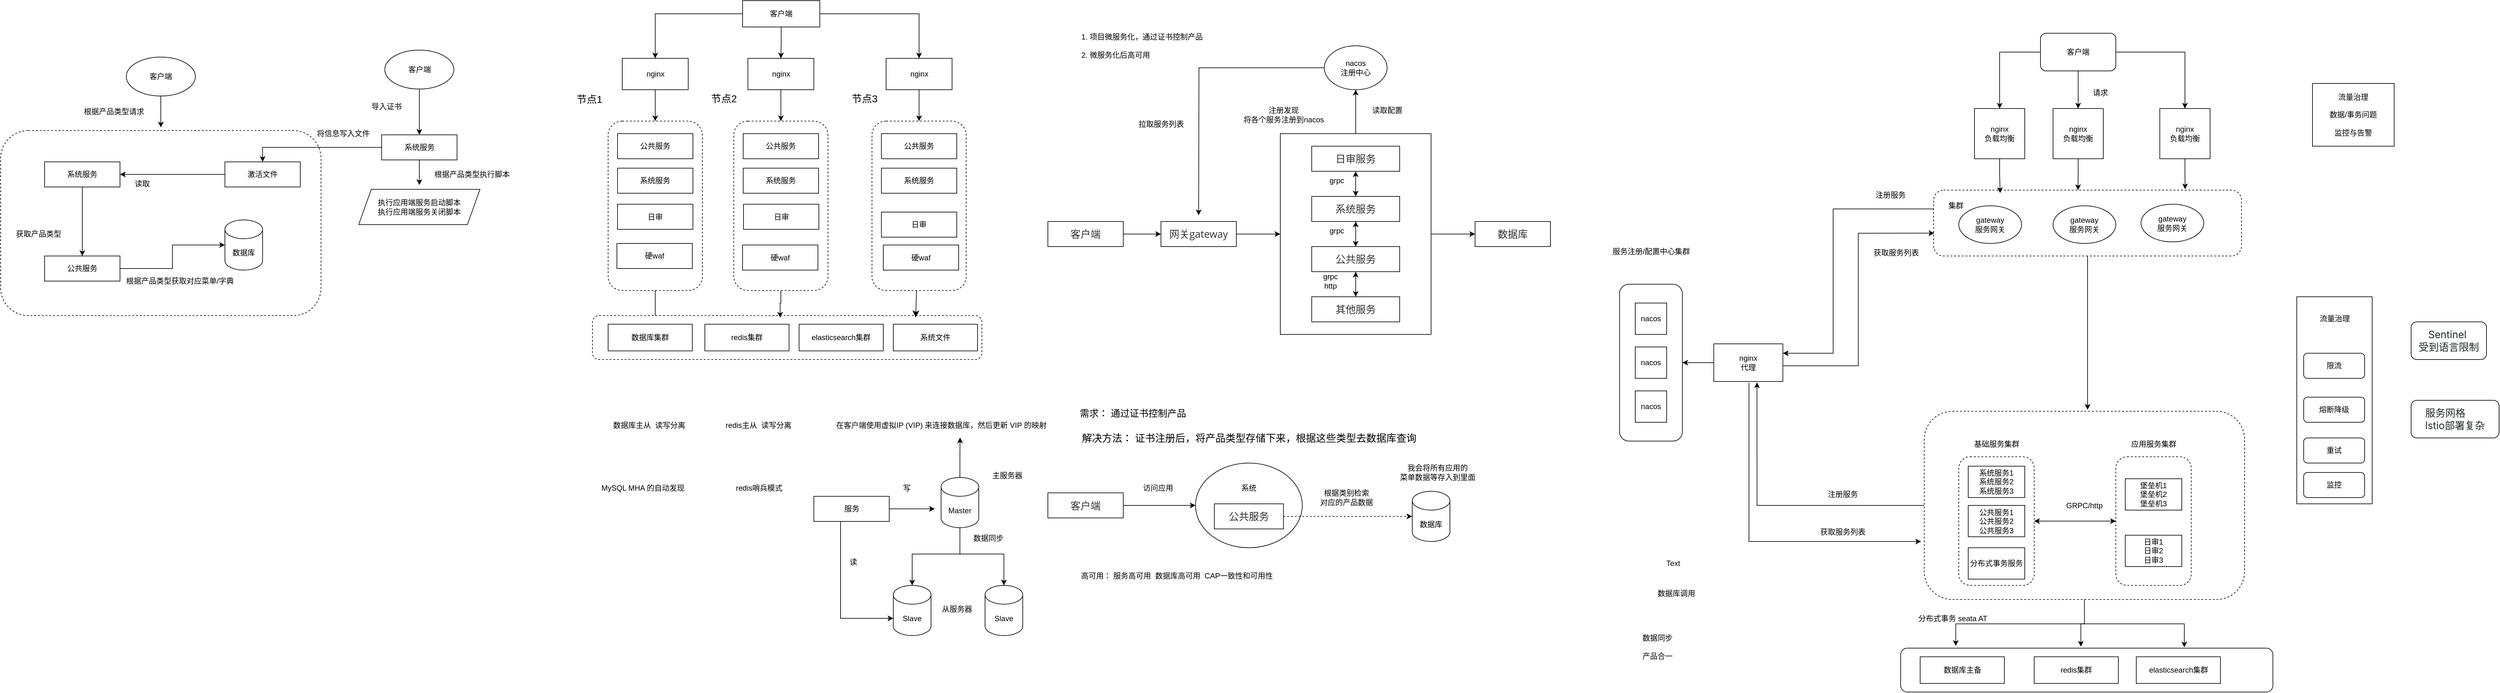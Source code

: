 <mxfile version="24.7.7">
  <diagram id="prtHgNgQTEPvFCAcTncT" name="Page-1">
    <mxGraphModel dx="2913" dy="792" grid="1" gridSize="10" guides="1" tooltips="1" connect="1" arrows="1" fold="1" page="1" pageScale="1" pageWidth="827" pageHeight="1169" math="0" shadow="0">
      <root>
        <mxCell id="0" />
        <mxCell id="1" parent="0" />
        <mxCell id="eADIxxTv7itCcgVYeMpo-132" value="" style="rounded=1;whiteSpace=wrap;html=1;dashed=1;" parent="1" vertex="1">
          <mxGeometry x="-1647" y="265" width="510" height="295" as="geometry" />
        </mxCell>
        <mxCell id="D1PQif9Ye5pSua9JNpJA-1" style="edgeStyle=none;curved=1;rounded=0;orthogonalLoop=1;jettySize=auto;html=1;fontSize=12;startSize=8;endSize=8;" edge="1" parent="1" source="eADIxxTv7itCcgVYeMpo-8">
          <mxGeometry relative="1" as="geometry">
            <mxPoint x="-605" y="590" as="targetPoint" />
          </mxGeometry>
        </mxCell>
        <mxCell id="eADIxxTv7itCcgVYeMpo-8" value="" style="rounded=1;whiteSpace=wrap;html=1;dashed=1;" parent="1" vertex="1">
          <mxGeometry x="-680" y="250" width="150" height="270" as="geometry" />
        </mxCell>
        <mxCell id="CiiGDle08EUH7M_z_X6h-32" value="GRPC/http" style="rounded=1;whiteSpace=wrap;html=1;dashed=1;" parent="1" vertex="1">
          <mxGeometry x="1415" y="712.5" width="510" height="300" as="geometry" />
        </mxCell>
        <mxCell id="CiiGDle08EUH7M_z_X6h-33" value="" style="rounded=1;whiteSpace=wrap;html=1;dashed=1;" parent="1" vertex="1">
          <mxGeometry x="1470" y="785" width="120" height="205" as="geometry" />
        </mxCell>
        <mxCell id="CiiGDle08EUH7M_z_X6h-38" value="" style="rounded=1;whiteSpace=wrap;html=1;dashed=1;" parent="1" vertex="1">
          <mxGeometry x="1720" y="785" width="120" height="205" as="geometry" />
        </mxCell>
        <mxCell id="CiiGDle08EUH7M_z_X6h-51" style="edgeStyle=orthogonalEdgeStyle;rounded=0;orthogonalLoop=1;jettySize=auto;html=1;" parent="1" source="CiiGDle08EUH7M_z_X6h-10" edge="1">
          <mxGeometry relative="1" as="geometry">
            <mxPoint x="1675" y="710" as="targetPoint" />
          </mxGeometry>
        </mxCell>
        <mxCell id="CiiGDle08EUH7M_z_X6h-59" style="edgeStyle=orthogonalEdgeStyle;rounded=0;orthogonalLoop=1;jettySize=auto;html=1;entryX=1;entryY=0.25;entryDx=0;entryDy=0;" parent="1" source="CiiGDle08EUH7M_z_X6h-10" target="CiiGDle08EUH7M_z_X6h-55" edge="1">
          <mxGeometry relative="1" as="geometry">
            <Array as="points">
              <mxPoint x="1270" y="390" />
              <mxPoint x="1270" y="620" />
            </Array>
          </mxGeometry>
        </mxCell>
        <mxCell id="CiiGDle08EUH7M_z_X6h-10" value="" style="rounded=1;whiteSpace=wrap;html=1;dashed=1;" parent="1" vertex="1">
          <mxGeometry x="1430" y="360" width="490" height="105" as="geometry" />
        </mxCell>
        <mxCell id="8J4eURQ9qsnAdOyGuVqm-24" value="" style="ellipse;whiteSpace=wrap;html=1;" parent="1" vertex="1">
          <mxGeometry x="255" y="795" width="170" height="135" as="geometry" />
        </mxCell>
        <mxCell id="ddsroKh8XXSdmjw14_AX-2" style="edgeStyle=orthogonalEdgeStyle;rounded=0;orthogonalLoop=1;jettySize=auto;html=1;entryX=0.5;entryY=1;entryDx=0;entryDy=0;" parent="1" source="8J4eURQ9qsnAdOyGuVqm-12" target="8J4eURQ9qsnAdOyGuVqm-14" edge="1">
          <mxGeometry relative="1" as="geometry" />
        </mxCell>
        <mxCell id="ddsroKh8XXSdmjw14_AX-24" style="edgeStyle=orthogonalEdgeStyle;rounded=0;orthogonalLoop=1;jettySize=auto;html=1;entryX=0;entryY=0.5;entryDx=0;entryDy=0;" parent="1" source="8J4eURQ9qsnAdOyGuVqm-12" target="ddsroKh8XXSdmjw14_AX-21" edge="1">
          <mxGeometry relative="1" as="geometry" />
        </mxCell>
        <mxCell id="8J4eURQ9qsnAdOyGuVqm-12" value="" style="whiteSpace=wrap;html=1;" parent="1" vertex="1">
          <mxGeometry x="390" y="270" width="240" height="320" as="geometry" />
        </mxCell>
        <mxCell id="8J4eURQ9qsnAdOyGuVqm-2" value="&lt;span style=&quot;text-align: left;&quot;&gt;1. 项目微服务化，通过证书控制产品&lt;/span&gt;&lt;div&gt;&lt;div style=&quot;text-align: left;&quot;&gt;&lt;br&gt;&lt;/div&gt;&lt;div style=&quot;text-align: left;&quot;&gt;2. 微服务化后高可用&lt;span style=&quot;text-align: left;&quot;&gt;&lt;br&gt;&lt;/span&gt;&lt;/div&gt;&lt;/div&gt;" style="text;html=1;align=center;verticalAlign=middle;whiteSpace=wrap;rounded=0;" parent="1" vertex="1">
          <mxGeometry x="50" y="100" width="240" height="60" as="geometry" />
        </mxCell>
        <mxCell id="8J4eURQ9qsnAdOyGuVqm-7" value="&lt;span style=&quot;color: rgb(51, 51, 51); font-family: &amp;quot;Open Sans&amp;quot;, &amp;quot;Clear Sans&amp;quot;, &amp;quot;Helvetica Neue&amp;quot;, Helvetica, Arial, &amp;quot;Segoe UI Emoji&amp;quot;, sans-serif; font-size: 16px; orphans: 4; text-align: start; white-space-collapse: preserve; background-color: rgb(255, 255, 255);&quot;&gt;日审服务&lt;/span&gt;" style="rounded=0;whiteSpace=wrap;html=1;" parent="1" vertex="1">
          <mxGeometry x="440" y="290" width="140" height="40" as="geometry" />
        </mxCell>
        <mxCell id="8J4eURQ9qsnAdOyGuVqm-8" value="&lt;span style=&quot;color: rgb(51, 51, 51); font-family: &amp;quot;Open Sans&amp;quot;, &amp;quot;Clear Sans&amp;quot;, &amp;quot;Helvetica Neue&amp;quot;, Helvetica, Arial, &amp;quot;Segoe UI Emoji&amp;quot;, sans-serif; font-size: 16px; orphans: 4; text-align: start; white-space-collapse: preserve; background-color: rgb(255, 255, 255);&quot;&gt;公共服务&lt;/span&gt;" style="rounded=0;whiteSpace=wrap;html=1;" parent="1" vertex="1">
          <mxGeometry x="440" y="450" width="140" height="40" as="geometry" />
        </mxCell>
        <mxCell id="8J4eURQ9qsnAdOyGuVqm-9" value="&lt;span style=&quot;color: rgb(51, 51, 51); font-family: &amp;quot;Open Sans&amp;quot;, &amp;quot;Clear Sans&amp;quot;, &amp;quot;Helvetica Neue&amp;quot;, Helvetica, Arial, &amp;quot;Segoe UI Emoji&amp;quot;, sans-serif; font-size: 16px; orphans: 4; text-align: start; white-space-collapse: preserve; background-color: rgb(255, 255, 255);&quot;&gt;系统服务&lt;/span&gt;" style="rounded=0;whiteSpace=wrap;html=1;" parent="1" vertex="1">
          <mxGeometry x="440" y="370" width="140" height="40" as="geometry" />
        </mxCell>
        <mxCell id="8J4eURQ9qsnAdOyGuVqm-10" value="&lt;div style=&quot;orphans: 4; text-align: start;&quot;&gt;&lt;font face=&quot;Open Sans, Clear Sans, Helvetica Neue, Helvetica, Arial, Segoe UI Emoji, sans-serif&quot; color=&quot;#333333&quot;&gt;&lt;span style=&quot;font-size: 16px; white-space-collapse: preserve; background-color: rgb(255, 255, 255);&quot;&gt;其他服务&lt;/span&gt;&lt;/font&gt;&lt;/div&gt;" style="rounded=0;whiteSpace=wrap;html=1;" parent="1" vertex="1">
          <mxGeometry x="440" y="530" width="140" height="40" as="geometry" />
        </mxCell>
        <mxCell id="dZmMnNn0ZBjEzjQpcNRi-1" style="edgeStyle=orthogonalEdgeStyle;rounded=0;orthogonalLoop=1;jettySize=auto;html=1;" parent="1" source="8J4eURQ9qsnAdOyGuVqm-14" edge="1">
          <mxGeometry relative="1" as="geometry">
            <mxPoint x="260" y="400" as="targetPoint" />
          </mxGeometry>
        </mxCell>
        <mxCell id="8J4eURQ9qsnAdOyGuVqm-14" value="nacos&lt;div&gt;注册中心&lt;/div&gt;" style="ellipse;whiteSpace=wrap;html=1;" parent="1" vertex="1">
          <mxGeometry x="460" y="130" width="100" height="70" as="geometry" />
        </mxCell>
        <mxCell id="8J4eURQ9qsnAdOyGuVqm-17" value="&lt;div&gt;注册发现&lt;/div&gt;将各个服务注册到nacos" style="text;html=1;align=center;verticalAlign=middle;resizable=0;points=[];autosize=1;strokeColor=none;fillColor=none;" parent="1" vertex="1">
          <mxGeometry x="320" y="220" width="150" height="40" as="geometry" />
        </mxCell>
        <mxCell id="8J4eURQ9qsnAdOyGuVqm-29" style="edgeStyle=orthogonalEdgeStyle;rounded=0;orthogonalLoop=1;jettySize=auto;html=1;dashed=1;" parent="1" source="8J4eURQ9qsnAdOyGuVqm-18" edge="1">
          <mxGeometry relative="1" as="geometry">
            <mxPoint x="600" y="880" as="targetPoint" />
          </mxGeometry>
        </mxCell>
        <mxCell id="8J4eURQ9qsnAdOyGuVqm-18" value="&lt;span style=&quot;color: rgb(51, 51, 51); font-family: &amp;quot;Open Sans&amp;quot;, &amp;quot;Clear Sans&amp;quot;, &amp;quot;Helvetica Neue&amp;quot;, Helvetica, Arial, &amp;quot;Segoe UI Emoji&amp;quot;, sans-serif; font-size: 16px; orphans: 4; text-align: start; white-space-collapse: preserve; background-color: rgb(255, 255, 255);&quot;&gt;公共服务&lt;/span&gt;" style="rounded=0;whiteSpace=wrap;html=1;" parent="1" vertex="1">
          <mxGeometry x="285" y="860" width="110" height="40" as="geometry" />
        </mxCell>
        <mxCell id="8J4eURQ9qsnAdOyGuVqm-19" value="&lt;font style=&quot;font-size: 15px;&quot;&gt;需求： 通过证书控制产品&lt;/font&gt;" style="text;html=1;align=center;verticalAlign=middle;resizable=0;points=[];autosize=1;strokeColor=none;fillColor=none;" parent="1" vertex="1">
          <mxGeometry x="60" y="700" width="190" height="30" as="geometry" />
        </mxCell>
        <mxCell id="8J4eURQ9qsnAdOyGuVqm-20" value="&lt;font style=&quot;font-size: 16px;&quot;&gt;解决方法： 证书注册后，将产品类型存储下来，根据这些类型去数据库查询&lt;/font&gt;" style="text;html=1;align=center;verticalAlign=middle;resizable=0;points=[];autosize=1;strokeColor=none;fillColor=none;" parent="1" vertex="1">
          <mxGeometry x="60" y="740" width="560" height="30" as="geometry" />
        </mxCell>
        <mxCell id="8J4eURQ9qsnAdOyGuVqm-27" style="edgeStyle=orthogonalEdgeStyle;rounded=0;orthogonalLoop=1;jettySize=auto;html=1;entryX=0;entryY=0.5;entryDx=0;entryDy=0;" parent="1" source="8J4eURQ9qsnAdOyGuVqm-23" target="8J4eURQ9qsnAdOyGuVqm-24" edge="1">
          <mxGeometry relative="1" as="geometry" />
        </mxCell>
        <mxCell id="8J4eURQ9qsnAdOyGuVqm-23" value="&lt;span style=&quot;color: rgb(51, 51, 51); font-family: &amp;quot;Open Sans&amp;quot;, &amp;quot;Clear Sans&amp;quot;, &amp;quot;Helvetica Neue&amp;quot;, Helvetica, Arial, &amp;quot;Segoe UI Emoji&amp;quot;, sans-serif; font-size: 16px; orphans: 4; text-align: start; white-space-collapse: preserve; background-color: rgb(255, 255, 255);&quot;&gt;客户端&lt;/span&gt;" style="rounded=0;whiteSpace=wrap;html=1;" parent="1" vertex="1">
          <mxGeometry x="20" y="842.5" width="120" height="40" as="geometry" />
        </mxCell>
        <mxCell id="8J4eURQ9qsnAdOyGuVqm-25" value="系统" style="text;html=1;align=center;verticalAlign=middle;whiteSpace=wrap;rounded=0;" parent="1" vertex="1">
          <mxGeometry x="310" y="820" width="60" height="30" as="geometry" />
        </mxCell>
        <mxCell id="8J4eURQ9qsnAdOyGuVqm-28" value="访问应用" style="text;html=1;align=center;verticalAlign=middle;resizable=0;points=[];autosize=1;strokeColor=none;fillColor=none;" parent="1" vertex="1">
          <mxGeometry x="160" y="820" width="70" height="30" as="geometry" />
        </mxCell>
        <mxCell id="8J4eURQ9qsnAdOyGuVqm-30" value="根据类别检索&lt;div&gt;对应的产品数据&lt;/div&gt;" style="text;html=1;align=center;verticalAlign=middle;resizable=0;points=[];autosize=1;strokeColor=none;fillColor=none;" parent="1" vertex="1">
          <mxGeometry x="440" y="830" width="110" height="40" as="geometry" />
        </mxCell>
        <mxCell id="8J4eURQ9qsnAdOyGuVqm-31" value="数据库" style="shape=cylinder3;whiteSpace=wrap;html=1;boundedLbl=1;backgroundOutline=1;size=15;" parent="1" vertex="1">
          <mxGeometry x="600" y="840" width="60" height="80" as="geometry" />
        </mxCell>
        <mxCell id="8J4eURQ9qsnAdOyGuVqm-32" value="我会将所有应用的&lt;div&gt;菜单数据等存入到里面&lt;/div&gt;" style="text;html=1;align=center;verticalAlign=middle;resizable=0;points=[];autosize=1;strokeColor=none;fillColor=none;" parent="1" vertex="1">
          <mxGeometry x="570" y="790" width="140" height="40" as="geometry" />
        </mxCell>
        <mxCell id="8J4eURQ9qsnAdOyGuVqm-34" value="高可用： 服务高可用&amp;nbsp; 数据库高可用&amp;nbsp; CAP一致性和可用性" style="text;html=1;align=center;verticalAlign=middle;resizable=0;points=[];autosize=1;strokeColor=none;fillColor=none;" parent="1" vertex="1">
          <mxGeometry x="60" y="960" width="330" height="30" as="geometry" />
        </mxCell>
        <mxCell id="ddsroKh8XXSdmjw14_AX-25" value="" style="edgeStyle=orthogonalEdgeStyle;rounded=0;orthogonalLoop=1;jettySize=auto;html=1;" parent="1" source="ddsroKh8XXSdmjw14_AX-3" target="ddsroKh8XXSdmjw14_AX-4" edge="1">
          <mxGeometry relative="1" as="geometry" />
        </mxCell>
        <mxCell id="ddsroKh8XXSdmjw14_AX-3" value="&lt;span style=&quot;color: rgb(51, 51, 51); font-family: &amp;quot;Open Sans&amp;quot;, &amp;quot;Clear Sans&amp;quot;, &amp;quot;Helvetica Neue&amp;quot;, Helvetica, Arial, &amp;quot;Segoe UI Emoji&amp;quot;, sans-serif; font-size: 16px; orphans: 4; text-align: start; white-space-collapse: preserve; background-color: rgb(255, 255, 255);&quot;&gt;客户端&lt;/span&gt;" style="rounded=0;whiteSpace=wrap;html=1;" parent="1" vertex="1">
          <mxGeometry x="20" y="410" width="120" height="40" as="geometry" />
        </mxCell>
        <mxCell id="ddsroKh8XXSdmjw14_AX-26" value="" style="edgeStyle=orthogonalEdgeStyle;rounded=0;orthogonalLoop=1;jettySize=auto;html=1;" parent="1" source="ddsroKh8XXSdmjw14_AX-4" target="8J4eURQ9qsnAdOyGuVqm-12" edge="1">
          <mxGeometry relative="1" as="geometry" />
        </mxCell>
        <mxCell id="ddsroKh8XXSdmjw14_AX-4" value="&lt;div style=&quot;orphans: 4; text-align: start;&quot;&gt;&lt;font face=&quot;Open Sans, Clear Sans, Helvetica Neue, Helvetica, Arial, Segoe UI Emoji, sans-serif&quot; color=&quot;#333333&quot;&gt;&lt;span style=&quot;font-size: 16px; white-space-collapse: preserve; background-color: rgb(255, 255, 255);&quot;&gt;网关gateway&lt;/span&gt;&lt;/font&gt;&lt;/div&gt;" style="rounded=0;whiteSpace=wrap;html=1;" parent="1" vertex="1">
          <mxGeometry x="200" y="410" width="120" height="40" as="geometry" />
        </mxCell>
        <mxCell id="ddsroKh8XXSdmjw14_AX-9" value="" style="endArrow=classic;startArrow=classic;html=1;rounded=0;entryX=0.5;entryY=1;entryDx=0;entryDy=0;" parent="1" source="8J4eURQ9qsnAdOyGuVqm-9" target="8J4eURQ9qsnAdOyGuVqm-7" edge="1">
          <mxGeometry width="50" height="50" relative="1" as="geometry">
            <mxPoint x="485" y="380" as="sourcePoint" />
            <mxPoint x="535" y="330" as="targetPoint" />
          </mxGeometry>
        </mxCell>
        <mxCell id="ddsroKh8XXSdmjw14_AX-10" value="grpc" style="text;html=1;align=center;verticalAlign=middle;whiteSpace=wrap;rounded=0;" parent="1" vertex="1">
          <mxGeometry x="450" y="330" width="60" height="30" as="geometry" />
        </mxCell>
        <mxCell id="ddsroKh8XXSdmjw14_AX-13" value="" style="endArrow=classic;startArrow=classic;html=1;rounded=0;entryX=0.5;entryY=1;entryDx=0;entryDy=0;" parent="1" edge="1">
          <mxGeometry width="50" height="50" relative="1" as="geometry">
            <mxPoint x="510" y="450" as="sourcePoint" />
            <mxPoint x="510" y="410" as="targetPoint" />
          </mxGeometry>
        </mxCell>
        <mxCell id="ddsroKh8XXSdmjw14_AX-14" value="grpc" style="text;html=1;align=center;verticalAlign=middle;whiteSpace=wrap;rounded=0;" parent="1" vertex="1">
          <mxGeometry x="450" y="410" width="60" height="30" as="geometry" />
        </mxCell>
        <mxCell id="ddsroKh8XXSdmjw14_AX-15" value="" style="endArrow=classic;startArrow=classic;html=1;rounded=0;entryX=0.5;entryY=1;entryDx=0;entryDy=0;exitX=0.5;exitY=0;exitDx=0;exitDy=0;" parent="1" source="8J4eURQ9qsnAdOyGuVqm-10" target="8J4eURQ9qsnAdOyGuVqm-8" edge="1">
          <mxGeometry width="50" height="50" relative="1" as="geometry">
            <mxPoint x="509" y="520" as="sourcePoint" />
            <mxPoint x="509" y="480" as="targetPoint" />
          </mxGeometry>
        </mxCell>
        <mxCell id="ddsroKh8XXSdmjw14_AX-16" value="grpc&lt;div&gt;http&lt;/div&gt;" style="text;html=1;align=center;verticalAlign=middle;whiteSpace=wrap;rounded=0;" parent="1" vertex="1">
          <mxGeometry x="440" y="490" width="60" height="30" as="geometry" />
        </mxCell>
        <mxCell id="ddsroKh8XXSdmjw14_AX-21" value="&lt;div style=&quot;orphans: 4; text-align: start;&quot;&gt;&lt;font face=&quot;Open Sans, Clear Sans, Helvetica Neue, Helvetica, Arial, Segoe UI Emoji, sans-serif&quot; color=&quot;#333333&quot;&gt;&lt;span style=&quot;font-size: 16px; white-space-collapse: preserve; background-color: rgb(255, 255, 255);&quot;&gt;数据库&lt;/span&gt;&lt;/font&gt;&lt;/div&gt;" style="rounded=0;whiteSpace=wrap;html=1;" parent="1" vertex="1">
          <mxGeometry x="700" y="410" width="120" height="40" as="geometry" />
        </mxCell>
        <mxCell id="ddsroKh8XXSdmjw14_AX-27" value="读取配置" style="text;html=1;align=center;verticalAlign=middle;resizable=0;points=[];autosize=1;strokeColor=none;fillColor=none;" parent="1" vertex="1">
          <mxGeometry x="525" y="218" width="70" height="30" as="geometry" />
        </mxCell>
        <mxCell id="dZmMnNn0ZBjEzjQpcNRi-2" value="拉取服务列表" style="text;html=1;align=center;verticalAlign=middle;resizable=0;points=[];autosize=1;strokeColor=none;fillColor=none;" parent="1" vertex="1">
          <mxGeometry x="150" y="240" width="100" height="30" as="geometry" />
        </mxCell>
        <mxCell id="eADIxxTv7itCcgVYeMpo-69" style="edgeStyle=orthogonalEdgeStyle;rounded=0;orthogonalLoop=1;jettySize=auto;html=1;entryX=0.5;entryY=0;entryDx=0;entryDy=0;" parent="1" source="CiiGDle08EUH7M_z_X6h-2" target="eADIxxTv7itCcgVYeMpo-65" edge="1">
          <mxGeometry relative="1" as="geometry" />
        </mxCell>
        <mxCell id="eADIxxTv7itCcgVYeMpo-70" style="edgeStyle=orthogonalEdgeStyle;rounded=0;orthogonalLoop=1;jettySize=auto;html=1;entryX=0.5;entryY=0;entryDx=0;entryDy=0;" parent="1" source="CiiGDle08EUH7M_z_X6h-2" target="CiiGDle08EUH7M_z_X6h-3" edge="1">
          <mxGeometry relative="1" as="geometry" />
        </mxCell>
        <mxCell id="eADIxxTv7itCcgVYeMpo-71" style="edgeStyle=orthogonalEdgeStyle;rounded=0;orthogonalLoop=1;jettySize=auto;html=1;entryX=0.5;entryY=0;entryDx=0;entryDy=0;" parent="1" source="CiiGDle08EUH7M_z_X6h-2" target="eADIxxTv7itCcgVYeMpo-68" edge="1">
          <mxGeometry relative="1" as="geometry" />
        </mxCell>
        <mxCell id="CiiGDle08EUH7M_z_X6h-2" value="客户端" style="rounded=1;whiteSpace=wrap;html=1;" parent="1" vertex="1">
          <mxGeometry x="1600" y="110" width="120" height="60" as="geometry" />
        </mxCell>
        <mxCell id="CiiGDle08EUH7M_z_X6h-3" value="nginx&lt;br&gt;负载均衡" style="whiteSpace=wrap;html=1;aspect=fixed;" parent="1" vertex="1">
          <mxGeometry x="1620" y="230" width="80" height="80" as="geometry" />
        </mxCell>
        <mxCell id="CiiGDle08EUH7M_z_X6h-5" value="请求" style="text;html=1;align=center;verticalAlign=middle;resizable=0;points=[];autosize=1;strokeColor=none;fillColor=none;" parent="1" vertex="1">
          <mxGeometry x="1670" y="190" width="50" height="30" as="geometry" />
        </mxCell>
        <mxCell id="CiiGDle08EUH7M_z_X6h-7" value="gateway&lt;div&gt;服务网关&lt;/div&gt;" style="ellipse;whiteSpace=wrap;html=1;" parent="1" vertex="1">
          <mxGeometry x="1470" y="385" width="100" height="60" as="geometry" />
        </mxCell>
        <mxCell id="CiiGDle08EUH7M_z_X6h-8" value="gateway&lt;div&gt;服务网关&lt;br&gt;&lt;/div&gt;" style="ellipse;whiteSpace=wrap;html=1;" parent="1" vertex="1">
          <mxGeometry x="1620" y="385" width="100" height="60" as="geometry" />
        </mxCell>
        <mxCell id="CiiGDle08EUH7M_z_X6h-9" value="gateway&lt;div&gt;服务网关&lt;br&gt;&lt;/div&gt;" style="ellipse;whiteSpace=wrap;html=1;" parent="1" vertex="1">
          <mxGeometry x="1760" y="382.5" width="100" height="60" as="geometry" />
        </mxCell>
        <mxCell id="CiiGDle08EUH7M_z_X6h-11" style="edgeStyle=orthogonalEdgeStyle;rounded=0;orthogonalLoop=1;jettySize=auto;html=1;entryX=0.469;entryY=0;entryDx=0;entryDy=0;entryPerimeter=0;" parent="1" source="CiiGDle08EUH7M_z_X6h-3" target="CiiGDle08EUH7M_z_X6h-10" edge="1">
          <mxGeometry relative="1" as="geometry" />
        </mxCell>
        <mxCell id="CiiGDle08EUH7M_z_X6h-16" value="" style="rounded=1;whiteSpace=wrap;html=1;" parent="1" vertex="1">
          <mxGeometry x="930" y="510" width="100" height="250" as="geometry" />
        </mxCell>
        <mxCell id="CiiGDle08EUH7M_z_X6h-18" value="nacos" style="whiteSpace=wrap;html=1;aspect=fixed;direction=south;" parent="1" vertex="1">
          <mxGeometry x="955" y="540" width="50" height="50" as="geometry" />
        </mxCell>
        <mxCell id="CiiGDle08EUH7M_z_X6h-19" value="nacos" style="whiteSpace=wrap;html=1;aspect=fixed;" parent="1" vertex="1">
          <mxGeometry x="955" y="610" width="50" height="50" as="geometry" />
        </mxCell>
        <mxCell id="CiiGDle08EUH7M_z_X6h-20" value="nacos" style="whiteSpace=wrap;html=1;aspect=fixed;" parent="1" vertex="1">
          <mxGeometry x="955" y="680" width="50" height="50" as="geometry" />
        </mxCell>
        <mxCell id="CiiGDle08EUH7M_z_X6h-21" value="服务注册/配置中心集群" style="text;html=1;align=center;verticalAlign=middle;resizable=0;points=[];autosize=1;strokeColor=none;fillColor=none;" parent="1" vertex="1">
          <mxGeometry x="905" y="442.5" width="150" height="30" as="geometry" />
        </mxCell>
        <mxCell id="CiiGDle08EUH7M_z_X6h-29" value="注册服务" style="text;html=1;align=center;verticalAlign=middle;resizable=0;points=[];autosize=1;strokeColor=none;fillColor=none;" parent="1" vertex="1">
          <mxGeometry x="1326" y="352.5" width="70" height="30" as="geometry" />
        </mxCell>
        <mxCell id="CiiGDle08EUH7M_z_X6h-30" value="集群" style="text;html=1;align=center;verticalAlign=middle;resizable=0;points=[];autosize=1;strokeColor=none;fillColor=none;" parent="1" vertex="1">
          <mxGeometry x="1440" y="370" width="50" height="30" as="geometry" />
        </mxCell>
        <mxCell id="CiiGDle08EUH7M_z_X6h-31" value="获取服务列表" style="text;html=1;align=center;verticalAlign=middle;resizable=0;points=[];autosize=1;strokeColor=none;fillColor=none;" parent="1" vertex="1">
          <mxGeometry x="1320" y="445" width="100" height="30" as="geometry" />
        </mxCell>
        <mxCell id="CiiGDle08EUH7M_z_X6h-34" value="基础服务集群" style="text;html=1;align=center;verticalAlign=middle;resizable=0;points=[];autosize=1;strokeColor=none;fillColor=none;" parent="1" vertex="1">
          <mxGeometry x="1480" y="750" width="100" height="30" as="geometry" />
        </mxCell>
        <mxCell id="CiiGDle08EUH7M_z_X6h-35" value="系统服务1&lt;div&gt;系统服务2&lt;br&gt;&lt;/div&gt;&lt;div&gt;系统服务3&lt;br&gt;&lt;/div&gt;" style="rounded=0;whiteSpace=wrap;html=1;" parent="1" vertex="1">
          <mxGeometry x="1485" y="800" width="90" height="50" as="geometry" />
        </mxCell>
        <mxCell id="CiiGDle08EUH7M_z_X6h-36" value="公共服务1&lt;div&gt;公共服务2&lt;br&gt;&lt;/div&gt;&lt;div&gt;公共服务3&lt;br&gt;&lt;/div&gt;" style="rounded=0;whiteSpace=wrap;html=1;" parent="1" vertex="1">
          <mxGeometry x="1485" y="862.5" width="90" height="50" as="geometry" />
        </mxCell>
        <mxCell id="CiiGDle08EUH7M_z_X6h-39" value="应用服务集群" style="text;html=1;align=center;verticalAlign=middle;resizable=0;points=[];autosize=1;strokeColor=none;fillColor=none;" parent="1" vertex="1">
          <mxGeometry x="1730" y="750" width="100" height="30" as="geometry" />
        </mxCell>
        <mxCell id="CiiGDle08EUH7M_z_X6h-40" value="堡垒机1&lt;div&gt;堡垒机2&lt;br&gt;&lt;/div&gt;&lt;div&gt;堡垒机3&lt;br&gt;&lt;/div&gt;" style="rounded=0;whiteSpace=wrap;html=1;" parent="1" vertex="1">
          <mxGeometry x="1735" y="820" width="90" height="50" as="geometry" />
        </mxCell>
        <mxCell id="CiiGDle08EUH7M_z_X6h-41" value="日审1&lt;div&gt;日审2&lt;/div&gt;&lt;div&gt;日审3&lt;/div&gt;" style="rounded=0;whiteSpace=wrap;html=1;" parent="1" vertex="1">
          <mxGeometry x="1735" y="910" width="90" height="50" as="geometry" />
        </mxCell>
        <mxCell id="CiiGDle08EUH7M_z_X6h-49" value="注册服务" style="text;html=1;align=center;verticalAlign=middle;resizable=0;points=[];autosize=1;strokeColor=none;fillColor=none;" parent="1" vertex="1">
          <mxGeometry x="1250" y="830" width="70" height="30" as="geometry" />
        </mxCell>
        <mxCell id="CiiGDle08EUH7M_z_X6h-50" value="获取服务列表" style="text;html=1;align=center;verticalAlign=middle;resizable=0;points=[];autosize=1;strokeColor=none;fillColor=none;" parent="1" vertex="1">
          <mxGeometry x="1235" y="890" width="100" height="30" as="geometry" />
        </mxCell>
        <mxCell id="CiiGDle08EUH7M_z_X6h-64" style="edgeStyle=orthogonalEdgeStyle;rounded=0;orthogonalLoop=1;jettySize=auto;html=1;" parent="1" source="CiiGDle08EUH7M_z_X6h-55" target="CiiGDle08EUH7M_z_X6h-16" edge="1">
          <mxGeometry relative="1" as="geometry" />
        </mxCell>
        <mxCell id="CiiGDle08EUH7M_z_X6h-55" value="nginx&lt;br&gt;代理" style="rounded=0;whiteSpace=wrap;html=1;" parent="1" vertex="1">
          <mxGeometry x="1080" y="605" width="110" height="60" as="geometry" />
        </mxCell>
        <mxCell id="CiiGDle08EUH7M_z_X6h-60" style="edgeStyle=orthogonalEdgeStyle;rounded=0;orthogonalLoop=1;jettySize=auto;html=1;entryX=0.002;entryY=0.654;entryDx=0;entryDy=0;entryPerimeter=0;" parent="1" source="CiiGDle08EUH7M_z_X6h-55" target="CiiGDle08EUH7M_z_X6h-10" edge="1">
          <mxGeometry relative="1" as="geometry">
            <Array as="points">
              <mxPoint x="1310" y="640" />
              <mxPoint x="1310" y="429" />
            </Array>
          </mxGeometry>
        </mxCell>
        <mxCell id="CiiGDle08EUH7M_z_X6h-62" style="edgeStyle=orthogonalEdgeStyle;rounded=0;orthogonalLoop=1;jettySize=auto;html=1;entryX=0.625;entryY=1.024;entryDx=0;entryDy=0;entryPerimeter=0;" parent="1" source="CiiGDle08EUH7M_z_X6h-32" target="CiiGDle08EUH7M_z_X6h-55" edge="1">
          <mxGeometry relative="1" as="geometry" />
        </mxCell>
        <mxCell id="CiiGDle08EUH7M_z_X6h-63" style="edgeStyle=orthogonalEdgeStyle;rounded=0;orthogonalLoop=1;jettySize=auto;html=1;entryX=-0.002;entryY=0.659;entryDx=0;entryDy=0;entryPerimeter=0;" parent="1" edge="1">
          <mxGeometry relative="1" as="geometry">
            <mxPoint x="1136.02" y="667.3" as="sourcePoint" />
            <mxPoint x="1410" y="920" as="targetPoint" />
            <Array as="points">
              <mxPoint x="1136" y="920" />
            </Array>
          </mxGeometry>
        </mxCell>
        <mxCell id="CiiGDle08EUH7M_z_X6h-65" value="" style="rounded=1;whiteSpace=wrap;html=1;" parent="1" vertex="1">
          <mxGeometry x="1377.5" y="1090" width="592.5" height="70" as="geometry" />
        </mxCell>
        <mxCell id="CiiGDle08EUH7M_z_X6h-66" value="数据库主备" style="rounded=0;whiteSpace=wrap;html=1;" parent="1" vertex="1">
          <mxGeometry x="1408.5" y="1103.75" width="134" height="42.5" as="geometry" />
        </mxCell>
        <mxCell id="CiiGDle08EUH7M_z_X6h-67" value="redis集群" style="rounded=0;whiteSpace=wrap;html=1;" parent="1" vertex="1">
          <mxGeometry x="1590" y="1103.75" width="134" height="42.5" as="geometry" />
        </mxCell>
        <mxCell id="CiiGDle08EUH7M_z_X6h-70" value="elasticsearch集群" style="rounded=0;whiteSpace=wrap;html=1;" parent="1" vertex="1">
          <mxGeometry x="1752.5" y="1103.75" width="134" height="42.5" as="geometry" />
        </mxCell>
        <mxCell id="CiiGDle08EUH7M_z_X6h-71" style="edgeStyle=orthogonalEdgeStyle;rounded=0;orthogonalLoop=1;jettySize=auto;html=1;entryX=0.148;entryY=-0.051;entryDx=0;entryDy=0;entryPerimeter=0;" parent="1" source="CiiGDle08EUH7M_z_X6h-32" target="CiiGDle08EUH7M_z_X6h-65" edge="1">
          <mxGeometry relative="1" as="geometry" />
        </mxCell>
        <mxCell id="CiiGDle08EUH7M_z_X6h-72" style="edgeStyle=orthogonalEdgeStyle;rounded=0;orthogonalLoop=1;jettySize=auto;html=1;entryX=0.484;entryY=-0.035;entryDx=0;entryDy=0;entryPerimeter=0;" parent="1" source="CiiGDle08EUH7M_z_X6h-32" target="CiiGDle08EUH7M_z_X6h-65" edge="1">
          <mxGeometry relative="1" as="geometry" />
        </mxCell>
        <mxCell id="CiiGDle08EUH7M_z_X6h-73" style="edgeStyle=orthogonalEdgeStyle;rounded=0;orthogonalLoop=1;jettySize=auto;html=1;entryX=0.762;entryY=-0.019;entryDx=0;entryDy=0;entryPerimeter=0;" parent="1" source="CiiGDle08EUH7M_z_X6h-32" target="CiiGDle08EUH7M_z_X6h-65" edge="1">
          <mxGeometry relative="1" as="geometry" />
        </mxCell>
        <mxCell id="CiiGDle08EUH7M_z_X6h-74" value="分布式事务 seata AT" style="text;html=1;align=center;verticalAlign=middle;resizable=0;points=[];autosize=1;strokeColor=none;fillColor=none;" parent="1" vertex="1">
          <mxGeometry x="1395" y="1028" width="130" height="30" as="geometry" />
        </mxCell>
        <mxCell id="CiiGDle08EUH7M_z_X6h-75" value="" style="endArrow=classic;startArrow=classic;html=1;rounded=0;" parent="1" source="CiiGDle08EUH7M_z_X6h-33" target="CiiGDle08EUH7M_z_X6h-38" edge="1">
          <mxGeometry width="50" height="50" relative="1" as="geometry">
            <mxPoint x="1610" y="930" as="sourcePoint" />
            <mxPoint x="1660" y="880" as="targetPoint" />
          </mxGeometry>
        </mxCell>
        <mxCell id="CiiGDle08EUH7M_z_X6h-76" value="" style="rounded=0;whiteSpace=wrap;html=1;" parent="1" vertex="1">
          <mxGeometry x="2008" y="530" width="120" height="330" as="geometry" />
        </mxCell>
        <mxCell id="CiiGDle08EUH7M_z_X6h-77" value="流量治理" style="text;html=1;align=center;verticalAlign=middle;resizable=0;points=[];autosize=1;strokeColor=none;fillColor=none;" parent="1" vertex="1">
          <mxGeometry x="2033" y="550" width="70" height="30" as="geometry" />
        </mxCell>
        <mxCell id="CiiGDle08EUH7M_z_X6h-78" value="&lt;span style=&quot;text-wrap: nowrap;&quot;&gt;限流&lt;/span&gt;" style="rounded=1;whiteSpace=wrap;html=1;" parent="1" vertex="1">
          <mxGeometry x="2019" y="620" width="97" height="40" as="geometry" />
        </mxCell>
        <mxCell id="CiiGDle08EUH7M_z_X6h-88" value="&lt;span style=&quot;color: rgb(36, 41, 46); font-family: -apple-system, BlinkMacSystemFont, &amp;quot;Segoe UI&amp;quot;, Helvetica, Arial, sans-serif, &amp;quot;Apple Color Emoji&amp;quot;, &amp;quot;Segoe UI Emoji&amp;quot;, &amp;quot;Segoe UI Symbol&amp;quot;; font-size: 16px; text-align: start;&quot;&gt;Sentinel&amp;nbsp;&lt;/span&gt;&lt;div&gt;&lt;span style=&quot;color: rgb(36, 41, 46); font-family: -apple-system, BlinkMacSystemFont, &amp;quot;Segoe UI&amp;quot;, Helvetica, Arial, sans-serif, &amp;quot;Apple Color Emoji&amp;quot;, &amp;quot;Segoe UI Emoji&amp;quot;, &amp;quot;Segoe UI Symbol&amp;quot;; font-size: 16px; text-align: start;&quot;&gt;受到语言限制&lt;/span&gt;&lt;/div&gt;" style="rounded=1;whiteSpace=wrap;html=1;" parent="1" vertex="1">
          <mxGeometry x="2190" y="570" width="120" height="60" as="geometry" />
        </mxCell>
        <mxCell id="CiiGDle08EUH7M_z_X6h-89" value="&lt;span style=&quot;text-wrap: nowrap;&quot;&gt;熔断降级&lt;/span&gt;" style="rounded=1;whiteSpace=wrap;html=1;" parent="1" vertex="1">
          <mxGeometry x="2019" y="690" width="97" height="40" as="geometry" />
        </mxCell>
        <mxCell id="CiiGDle08EUH7M_z_X6h-90" value="&lt;div&gt;&lt;br&gt;&lt;/div&gt;&lt;div&gt;流量治理&lt;/div&gt;&lt;div&gt;&lt;br&gt;&lt;/div&gt;数据/事务问题&lt;div&gt;&lt;br&gt;&lt;/div&gt;&lt;div&gt;监控与告警&lt;br&gt;&lt;div&gt;&lt;br&gt;&lt;/div&gt;&lt;/div&gt;" style="whiteSpace=wrap;html=1;" parent="1" vertex="1">
          <mxGeometry x="2033" y="190" width="130" height="100" as="geometry" />
        </mxCell>
        <mxCell id="CiiGDle08EUH7M_z_X6h-91" value="&lt;span style=&quot;text-wrap: nowrap;&quot;&gt;重试&lt;/span&gt;" style="rounded=1;whiteSpace=wrap;html=1;" parent="1" vertex="1">
          <mxGeometry x="2019" y="755" width="97" height="40" as="geometry" />
        </mxCell>
        <mxCell id="CiiGDle08EUH7M_z_X6h-92" value="&lt;div style=&quot;text-align: start;&quot;&gt;&lt;font face=&quot;-apple-system, BlinkMacSystemFont, Segoe UI, Helvetica, Arial, sans-serif, Apple Color Emoji, Segoe UI Emoji, Segoe UI Symbol&quot; color=&quot;#24292e&quot;&gt;&lt;span style=&quot;font-size: 16px;&quot;&gt;服务网格&lt;/span&gt;&lt;/font&gt;&lt;/div&gt;&lt;div style=&quot;text-align: start;&quot;&gt;&lt;font face=&quot;-apple-system, BlinkMacSystemFont, Segoe UI, Helvetica, Arial, sans-serif, Apple Color Emoji, Segoe UI Emoji, Segoe UI Symbol&quot; color=&quot;#24292e&quot;&gt;&lt;span style=&quot;font-size: 16px;&quot;&gt;lstio部署复杂&lt;/span&gt;&lt;/font&gt;&lt;/div&gt;" style="rounded=1;whiteSpace=wrap;html=1;" parent="1" vertex="1">
          <mxGeometry x="2190" y="695" width="140" height="60" as="geometry" />
        </mxCell>
        <mxCell id="CiiGDle08EUH7M_z_X6h-93" value="分布式事务服务" style="rounded=0;whiteSpace=wrap;html=1;" parent="1" vertex="1">
          <mxGeometry x="1485" y="930" width="90" height="50" as="geometry" />
        </mxCell>
        <mxCell id="CiiGDle08EUH7M_z_X6h-94" value="&lt;span style=&quot;text-wrap: nowrap;&quot;&gt;监控&lt;/span&gt;" style="rounded=1;whiteSpace=wrap;html=1;" parent="1" vertex="1">
          <mxGeometry x="2019" y="810" width="97" height="40" as="geometry" />
        </mxCell>
        <mxCell id="eADIxxTv7itCcgVYeMpo-1" value="数据库调用" style="text;html=1;align=center;verticalAlign=middle;resizable=0;points=[];autosize=1;strokeColor=none;fillColor=none;" parent="1" vertex="1">
          <mxGeometry x="980" y="988" width="80" height="30" as="geometry" />
        </mxCell>
        <mxCell id="eADIxxTv7itCcgVYeMpo-2" value="Text" style="text;html=1;align=center;verticalAlign=middle;resizable=0;points=[];autosize=1;strokeColor=none;fillColor=none;" parent="1" vertex="1">
          <mxGeometry x="990" y="940" width="50" height="30" as="geometry" />
        </mxCell>
        <mxCell id="eADIxxTv7itCcgVYeMpo-4" value="数据同步&lt;div&gt;&lt;br&gt;&lt;/div&gt;&lt;div&gt;产品合一&lt;/div&gt;" style="text;html=1;align=center;verticalAlign=middle;resizable=0;points=[];autosize=1;strokeColor=none;fillColor=none;" parent="1" vertex="1">
          <mxGeometry x="955" y="1058" width="70" height="60" as="geometry" />
        </mxCell>
        <mxCell id="eADIxxTv7itCcgVYeMpo-43" style="edgeStyle=orthogonalEdgeStyle;rounded=0;orthogonalLoop=1;jettySize=auto;html=1;" parent="1" source="eADIxxTv7itCcgVYeMpo-6" target="eADIxxTv7itCcgVYeMpo-38" edge="1">
          <mxGeometry relative="1" as="geometry" />
        </mxCell>
        <mxCell id="eADIxxTv7itCcgVYeMpo-44" style="edgeStyle=orthogonalEdgeStyle;rounded=0;orthogonalLoop=1;jettySize=auto;html=1;" parent="1" source="eADIxxTv7itCcgVYeMpo-6" target="eADIxxTv7itCcgVYeMpo-40" edge="1">
          <mxGeometry relative="1" as="geometry" />
        </mxCell>
        <mxCell id="eADIxxTv7itCcgVYeMpo-45" style="edgeStyle=orthogonalEdgeStyle;rounded=0;orthogonalLoop=1;jettySize=auto;html=1;entryX=0.5;entryY=0;entryDx=0;entryDy=0;" parent="1" source="eADIxxTv7itCcgVYeMpo-6" target="eADIxxTv7itCcgVYeMpo-41" edge="1">
          <mxGeometry relative="1" as="geometry" />
        </mxCell>
        <mxCell id="eADIxxTv7itCcgVYeMpo-6" value="客户端" style="rounded=0;whiteSpace=wrap;html=1;" parent="1" vertex="1">
          <mxGeometry x="-466" y="58" width="123" height="42" as="geometry" />
        </mxCell>
        <mxCell id="eADIxxTv7itCcgVYeMpo-9" value="公共服务" style="rounded=0;whiteSpace=wrap;html=1;" parent="1" vertex="1">
          <mxGeometry x="-665" y="270" width="120" height="40" as="geometry" />
        </mxCell>
        <mxCell id="eADIxxTv7itCcgVYeMpo-10" value="系统服务" style="rounded=0;whiteSpace=wrap;html=1;" parent="1" vertex="1">
          <mxGeometry x="-665" y="325" width="120" height="40" as="geometry" />
        </mxCell>
        <mxCell id="eADIxxTv7itCcgVYeMpo-12" value="日审" style="rounded=0;whiteSpace=wrap;html=1;" parent="1" vertex="1">
          <mxGeometry x="-665" y="382.5" width="120" height="40" as="geometry" />
        </mxCell>
        <mxCell id="eADIxxTv7itCcgVYeMpo-13" value="硬waf" style="rounded=0;whiteSpace=wrap;html=1;" parent="1" vertex="1">
          <mxGeometry x="-666" y="445" width="120" height="40" as="geometry" />
        </mxCell>
        <mxCell id="eADIxxTv7itCcgVYeMpo-14" value="" style="rounded=1;whiteSpace=wrap;html=1;dashed=1;" parent="1" vertex="1">
          <mxGeometry x="-480" y="250" width="150" height="270" as="geometry" />
        </mxCell>
        <mxCell id="eADIxxTv7itCcgVYeMpo-15" value="公共服务" style="rounded=0;whiteSpace=wrap;html=1;" parent="1" vertex="1">
          <mxGeometry x="-465" y="270" width="120" height="40" as="geometry" />
        </mxCell>
        <mxCell id="eADIxxTv7itCcgVYeMpo-16" value="系统服务" style="rounded=0;whiteSpace=wrap;html=1;" parent="1" vertex="1">
          <mxGeometry x="-465" y="325" width="120" height="40" as="geometry" />
        </mxCell>
        <mxCell id="eADIxxTv7itCcgVYeMpo-18" value="日审" style="rounded=0;whiteSpace=wrap;html=1;" parent="1" vertex="1">
          <mxGeometry x="-464.5" y="382.5" width="120" height="40" as="geometry" />
        </mxCell>
        <mxCell id="eADIxxTv7itCcgVYeMpo-19" value="硬waf" style="rounded=0;whiteSpace=wrap;html=1;" parent="1" vertex="1">
          <mxGeometry x="-466" y="447.5" width="120" height="40" as="geometry" />
        </mxCell>
        <mxCell id="eADIxxTv7itCcgVYeMpo-32" value="" style="rounded=1;whiteSpace=wrap;html=1;dashed=1;" parent="1" vertex="1">
          <mxGeometry x="-260" y="250" width="150" height="270" as="geometry" />
        </mxCell>
        <mxCell id="eADIxxTv7itCcgVYeMpo-33" value="公共服务" style="rounded=0;whiteSpace=wrap;html=1;" parent="1" vertex="1">
          <mxGeometry x="-245" y="270" width="120" height="40" as="geometry" />
        </mxCell>
        <mxCell id="eADIxxTv7itCcgVYeMpo-34" value="系统服务" style="rounded=0;whiteSpace=wrap;html=1;" parent="1" vertex="1">
          <mxGeometry x="-245" y="325" width="120" height="40" as="geometry" />
        </mxCell>
        <mxCell id="eADIxxTv7itCcgVYeMpo-36" value="日审" style="rounded=0;whiteSpace=wrap;html=1;" parent="1" vertex="1">
          <mxGeometry x="-245" y="395" width="120" height="40" as="geometry" />
        </mxCell>
        <mxCell id="eADIxxTv7itCcgVYeMpo-37" value="硬waf" style="rounded=0;whiteSpace=wrap;html=1;" parent="1" vertex="1">
          <mxGeometry x="-242" y="447.5" width="120" height="40" as="geometry" />
        </mxCell>
        <mxCell id="eADIxxTv7itCcgVYeMpo-42" style="edgeStyle=orthogonalEdgeStyle;rounded=0;orthogonalLoop=1;jettySize=auto;html=1;entryX=0.5;entryY=0;entryDx=0;entryDy=0;" parent="1" source="eADIxxTv7itCcgVYeMpo-38" target="eADIxxTv7itCcgVYeMpo-8" edge="1">
          <mxGeometry relative="1" as="geometry" />
        </mxCell>
        <mxCell id="eADIxxTv7itCcgVYeMpo-38" value="nginx" style="rounded=0;whiteSpace=wrap;html=1;" parent="1" vertex="1">
          <mxGeometry x="-657.5" y="150" width="105" height="50" as="geometry" />
        </mxCell>
        <mxCell id="eADIxxTv7itCcgVYeMpo-46" style="edgeStyle=orthogonalEdgeStyle;rounded=0;orthogonalLoop=1;jettySize=auto;html=1;entryX=0.5;entryY=0;entryDx=0;entryDy=0;" parent="1" source="eADIxxTv7itCcgVYeMpo-40" target="eADIxxTv7itCcgVYeMpo-14" edge="1">
          <mxGeometry relative="1" as="geometry" />
        </mxCell>
        <mxCell id="eADIxxTv7itCcgVYeMpo-40" value="nginx" style="rounded=0;whiteSpace=wrap;html=1;" parent="1" vertex="1">
          <mxGeometry x="-457.5" y="150" width="105" height="50" as="geometry" />
        </mxCell>
        <mxCell id="eADIxxTv7itCcgVYeMpo-47" style="edgeStyle=orthogonalEdgeStyle;rounded=0;orthogonalLoop=1;jettySize=auto;html=1;" parent="1" source="eADIxxTv7itCcgVYeMpo-41" target="eADIxxTv7itCcgVYeMpo-32" edge="1">
          <mxGeometry relative="1" as="geometry" />
        </mxCell>
        <mxCell id="eADIxxTv7itCcgVYeMpo-41" value="nginx" style="rounded=0;whiteSpace=wrap;html=1;" parent="1" vertex="1">
          <mxGeometry x="-237.5" y="150" width="105" height="50" as="geometry" />
        </mxCell>
        <mxCell id="eADIxxTv7itCcgVYeMpo-53" value="" style="rounded=1;whiteSpace=wrap;html=1;dashed=1;" parent="1" vertex="1">
          <mxGeometry x="-705" y="560" width="620" height="70" as="geometry" />
        </mxCell>
        <mxCell id="eADIxxTv7itCcgVYeMpo-54" value="数据库集群" style="rounded=0;whiteSpace=wrap;html=1;" parent="1" vertex="1">
          <mxGeometry x="-680" y="573.75" width="134" height="42.5" as="geometry" />
        </mxCell>
        <mxCell id="eADIxxTv7itCcgVYeMpo-55" value="redis集群" style="rounded=0;whiteSpace=wrap;html=1;" parent="1" vertex="1">
          <mxGeometry x="-526" y="573.75" width="134" height="42.5" as="geometry" />
        </mxCell>
        <mxCell id="eADIxxTv7itCcgVYeMpo-56" value="elasticsearch集群" style="rounded=0;whiteSpace=wrap;html=1;" parent="1" vertex="1">
          <mxGeometry x="-376" y="573.75" width="134" height="42.5" as="geometry" />
        </mxCell>
        <mxCell id="eADIxxTv7itCcgVYeMpo-58" style="edgeStyle=orthogonalEdgeStyle;rounded=0;orthogonalLoop=1;jettySize=auto;html=1;entryX=0.482;entryY=0.047;entryDx=0;entryDy=0;entryPerimeter=0;" parent="1" source="eADIxxTv7itCcgVYeMpo-14" target="eADIxxTv7itCcgVYeMpo-53" edge="1">
          <mxGeometry relative="1" as="geometry" />
        </mxCell>
        <mxCell id="eADIxxTv7itCcgVYeMpo-62" value="系统文件" style="rounded=0;whiteSpace=wrap;html=1;" parent="1" vertex="1">
          <mxGeometry x="-226" y="573.75" width="134" height="42.5" as="geometry" />
        </mxCell>
        <mxCell id="eADIxxTv7itCcgVYeMpo-63" value="数据库主从&amp;nbsp; 读写分离" style="text;html=1;align=center;verticalAlign=middle;resizable=0;points=[];autosize=1;strokeColor=none;fillColor=none;" parent="1" vertex="1">
          <mxGeometry x="-685" y="720" width="140" height="30" as="geometry" />
        </mxCell>
        <mxCell id="eADIxxTv7itCcgVYeMpo-64" value="redis主从&amp;nbsp; 读写分离" style="text;html=1;align=center;verticalAlign=middle;resizable=0;points=[];autosize=1;strokeColor=none;fillColor=none;" parent="1" vertex="1">
          <mxGeometry x="-506" y="720" width="130" height="30" as="geometry" />
        </mxCell>
        <mxCell id="eADIxxTv7itCcgVYeMpo-65" value="nginx&lt;br&gt;负载均衡" style="whiteSpace=wrap;html=1;aspect=fixed;" parent="1" vertex="1">
          <mxGeometry x="1495" y="230" width="80" height="80" as="geometry" />
        </mxCell>
        <mxCell id="eADIxxTv7itCcgVYeMpo-68" value="nginx&lt;br&gt;负载均衡" style="whiteSpace=wrap;html=1;aspect=fixed;" parent="1" vertex="1">
          <mxGeometry x="1790" y="230" width="80" height="80" as="geometry" />
        </mxCell>
        <mxCell id="eADIxxTv7itCcgVYeMpo-72" style="edgeStyle=orthogonalEdgeStyle;rounded=0;orthogonalLoop=1;jettySize=auto;html=1;entryX=0.216;entryY=0.044;entryDx=0;entryDy=0;entryPerimeter=0;" parent="1" source="eADIxxTv7itCcgVYeMpo-65" target="CiiGDle08EUH7M_z_X6h-10" edge="1">
          <mxGeometry relative="1" as="geometry" />
        </mxCell>
        <mxCell id="eADIxxTv7itCcgVYeMpo-73" style="edgeStyle=orthogonalEdgeStyle;rounded=0;orthogonalLoop=1;jettySize=auto;html=1;entryX=0.817;entryY=-0.014;entryDx=0;entryDy=0;entryPerimeter=0;" parent="1" source="eADIxxTv7itCcgVYeMpo-68" target="CiiGDle08EUH7M_z_X6h-10" edge="1">
          <mxGeometry relative="1" as="geometry" />
        </mxCell>
        <mxCell id="eADIxxTv7itCcgVYeMpo-74" value="redis哨兵模式" style="text;html=1;align=center;verticalAlign=middle;resizable=0;points=[];autosize=1;strokeColor=none;fillColor=none;" parent="1" vertex="1">
          <mxGeometry x="-490" y="820" width="100" height="30" as="geometry" />
        </mxCell>
        <mxCell id="eADIxxTv7itCcgVYeMpo-75" value="MySQL MHA 的自动发现" style="text;html=1;align=center;verticalAlign=middle;resizable=0;points=[];autosize=1;strokeColor=none;fillColor=none;" parent="1" vertex="1">
          <mxGeometry x="-705" y="820" width="160" height="30" as="geometry" />
        </mxCell>
        <mxCell id="eADIxxTv7itCcgVYeMpo-76" value="在客户端使用虚拟IP (VIP) 来连接数据库，然后更新 VIP 的映射" style="text;html=1;align=center;verticalAlign=middle;resizable=0;points=[];autosize=1;strokeColor=none;fillColor=none;" parent="1" vertex="1">
          <mxGeometry x="-330" y="720" width="360" height="30" as="geometry" />
        </mxCell>
        <mxCell id="eADIxxTv7itCcgVYeMpo-133" style="edgeStyle=orthogonalEdgeStyle;rounded=0;orthogonalLoop=1;jettySize=auto;html=1;" parent="1" source="eADIxxTv7itCcgVYeMpo-80" edge="1">
          <mxGeometry relative="1" as="geometry">
            <mxPoint x="-1392" y="260" as="targetPoint" />
          </mxGeometry>
        </mxCell>
        <mxCell id="eADIxxTv7itCcgVYeMpo-80" value="客户端" style="ellipse;whiteSpace=wrap;html=1;" parent="1" vertex="1">
          <mxGeometry x="-1447" y="148" width="110" height="62" as="geometry" />
        </mxCell>
        <mxCell id="eADIxxTv7itCcgVYeMpo-86" value="公共服务" style="rounded=0;whiteSpace=wrap;html=1;" parent="1" vertex="1">
          <mxGeometry x="-1577" y="465" width="120" height="40" as="geometry" />
        </mxCell>
        <mxCell id="eADIxxTv7itCcgVYeMpo-114" style="edgeStyle=orthogonalEdgeStyle;rounded=0;orthogonalLoop=1;jettySize=auto;html=1;entryX=0.5;entryY=0;entryDx=0;entryDy=0;" parent="1" source="eADIxxTv7itCcgVYeMpo-89" target="eADIxxTv7itCcgVYeMpo-86" edge="1">
          <mxGeometry relative="1" as="geometry" />
        </mxCell>
        <mxCell id="eADIxxTv7itCcgVYeMpo-89" value="系统服务" style="rounded=0;whiteSpace=wrap;html=1;" parent="1" vertex="1">
          <mxGeometry x="-1577" y="315" width="120" height="40" as="geometry" />
        </mxCell>
        <mxCell id="eADIxxTv7itCcgVYeMpo-106" style="edgeStyle=orthogonalEdgeStyle;rounded=0;orthogonalLoop=1;jettySize=auto;html=1;entryX=1;entryY=0.5;entryDx=0;entryDy=0;" parent="1" source="eADIxxTv7itCcgVYeMpo-96" target="eADIxxTv7itCcgVYeMpo-89" edge="1">
          <mxGeometry relative="1" as="geometry" />
        </mxCell>
        <mxCell id="eADIxxTv7itCcgVYeMpo-96" value="激活文件" style="rounded=0;whiteSpace=wrap;html=1;" parent="1" vertex="1">
          <mxGeometry x="-1290" y="315" width="120" height="40" as="geometry" />
        </mxCell>
        <mxCell id="eADIxxTv7itCcgVYeMpo-101" value="读取" style="text;html=1;align=center;verticalAlign=middle;resizable=0;points=[];autosize=1;strokeColor=none;fillColor=none;" parent="1" vertex="1">
          <mxGeometry x="-1447" y="335" width="50" height="30" as="geometry" />
        </mxCell>
        <mxCell id="eADIxxTv7itCcgVYeMpo-105" value="数据库" style="shape=cylinder3;whiteSpace=wrap;html=1;boundedLbl=1;backgroundOutline=1;size=15;" parent="1" vertex="1">
          <mxGeometry x="-1290" y="407.5" width="60" height="80" as="geometry" />
        </mxCell>
        <mxCell id="eADIxxTv7itCcgVYeMpo-109" value="获取产品类型" style="text;html=1;align=center;verticalAlign=middle;resizable=0;points=[];autosize=1;strokeColor=none;fillColor=none;" parent="1" vertex="1">
          <mxGeometry x="-1637" y="415" width="100" height="30" as="geometry" />
        </mxCell>
        <mxCell id="eADIxxTv7itCcgVYeMpo-112" style="edgeStyle=orthogonalEdgeStyle;rounded=0;orthogonalLoop=1;jettySize=auto;html=1;entryX=0;entryY=0.5;entryDx=0;entryDy=0;entryPerimeter=0;" parent="1" source="eADIxxTv7itCcgVYeMpo-86" target="eADIxxTv7itCcgVYeMpo-105" edge="1">
          <mxGeometry relative="1" as="geometry" />
        </mxCell>
        <mxCell id="eADIxxTv7itCcgVYeMpo-113" value="根据产品类型获取对应菜单/字典" style="text;html=1;align=center;verticalAlign=middle;resizable=0;points=[];autosize=1;strokeColor=none;fillColor=none;" parent="1" vertex="1">
          <mxGeometry x="-1457" y="490" width="190" height="30" as="geometry" />
        </mxCell>
        <mxCell id="eADIxxTv7itCcgVYeMpo-118" value="导入证书" style="text;html=1;align=center;verticalAlign=middle;resizable=0;points=[];autosize=1;strokeColor=none;fillColor=none;" parent="1" vertex="1">
          <mxGeometry x="-1068.5" y="211.87" width="70" height="30" as="geometry" />
        </mxCell>
        <mxCell id="eADIxxTv7itCcgVYeMpo-122" value="将信息写入文件" style="text;html=1;align=center;verticalAlign=middle;resizable=0;points=[];autosize=1;strokeColor=none;fillColor=none;" parent="1" vertex="1">
          <mxGeometry x="-1157" y="255" width="110" height="30" as="geometry" />
        </mxCell>
        <mxCell id="eADIxxTv7itCcgVYeMpo-130" style="edgeStyle=orthogonalEdgeStyle;rounded=0;orthogonalLoop=1;jettySize=auto;html=1;" parent="1" source="eADIxxTv7itCcgVYeMpo-128" target="eADIxxTv7itCcgVYeMpo-129" edge="1">
          <mxGeometry relative="1" as="geometry" />
        </mxCell>
        <mxCell id="eADIxxTv7itCcgVYeMpo-128" value="客户端" style="ellipse;whiteSpace=wrap;html=1;" parent="1" vertex="1">
          <mxGeometry x="-1035.5" y="136.87" width="110" height="62" as="geometry" />
        </mxCell>
        <mxCell id="eADIxxTv7itCcgVYeMpo-131" style="edgeStyle=orthogonalEdgeStyle;rounded=0;orthogonalLoop=1;jettySize=auto;html=1;entryX=0.5;entryY=0;entryDx=0;entryDy=0;" parent="1" source="eADIxxTv7itCcgVYeMpo-129" target="eADIxxTv7itCcgVYeMpo-96" edge="1">
          <mxGeometry relative="1" as="geometry" />
        </mxCell>
        <mxCell id="eADIxxTv7itCcgVYeMpo-136" style="edgeStyle=orthogonalEdgeStyle;rounded=0;orthogonalLoop=1;jettySize=auto;html=1;" parent="1" source="eADIxxTv7itCcgVYeMpo-129" edge="1">
          <mxGeometry relative="1" as="geometry">
            <mxPoint x="-980.5" y="351.87" as="targetPoint" />
          </mxGeometry>
        </mxCell>
        <mxCell id="eADIxxTv7itCcgVYeMpo-129" value="系统服务" style="rounded=0;whiteSpace=wrap;html=1;" parent="1" vertex="1">
          <mxGeometry x="-1040.5" y="271.87" width="120" height="40" as="geometry" />
        </mxCell>
        <mxCell id="eADIxxTv7itCcgVYeMpo-134" value="根据产品类型请求" style="text;html=1;align=center;verticalAlign=middle;resizable=0;points=[];autosize=1;strokeColor=none;fillColor=none;" parent="1" vertex="1">
          <mxGeometry x="-1527" y="220" width="120" height="30" as="geometry" />
        </mxCell>
        <mxCell id="eADIxxTv7itCcgVYeMpo-135" value="执行应用端服务启动脚本&lt;br&gt;执行应用端服务关闭脚本" style="shape=parallelogram;perimeter=parallelogramPerimeter;whiteSpace=wrap;html=1;fixedSize=1;" parent="1" vertex="1">
          <mxGeometry x="-1077" y="358.75" width="193" height="56.25" as="geometry" />
        </mxCell>
        <mxCell id="eADIxxTv7itCcgVYeMpo-137" value="根据产品类型执行脚本" style="text;html=1;align=center;verticalAlign=middle;resizable=0;points=[];autosize=1;strokeColor=none;fillColor=none;" parent="1" vertex="1">
          <mxGeometry x="-967" y="320" width="140" height="30" as="geometry" />
        </mxCell>
        <mxCell id="eADIxxTv7itCcgVYeMpo-138" value="Master" style="shape=cylinder3;whiteSpace=wrap;html=1;boundedLbl=1;backgroundOutline=1;size=15;" parent="1" vertex="1">
          <mxGeometry x="-150" y="818" width="60" height="80" as="geometry" />
        </mxCell>
        <mxCell id="eADIxxTv7itCcgVYeMpo-139" value="主服务器" style="text;html=1;align=center;verticalAlign=middle;resizable=0;points=[];autosize=1;strokeColor=none;fillColor=none;" parent="1" vertex="1">
          <mxGeometry x="-80" y="800" width="70" height="30" as="geometry" />
        </mxCell>
        <mxCell id="eADIxxTv7itCcgVYeMpo-141" style="edgeStyle=orthogonalEdgeStyle;rounded=0;orthogonalLoop=1;jettySize=auto;html=1;" parent="1" source="eADIxxTv7itCcgVYeMpo-140" edge="1">
          <mxGeometry relative="1" as="geometry">
            <mxPoint x="-160" y="868" as="targetPoint" />
          </mxGeometry>
        </mxCell>
        <mxCell id="eADIxxTv7itCcgVYeMpo-140" value="服务" style="rounded=0;whiteSpace=wrap;html=1;" parent="1" vertex="1">
          <mxGeometry x="-352.5" y="848" width="120" height="40" as="geometry" />
        </mxCell>
        <mxCell id="eADIxxTv7itCcgVYeMpo-142" value="写" style="text;html=1;align=center;verticalAlign=middle;resizable=0;points=[];autosize=1;strokeColor=none;fillColor=none;" parent="1" vertex="1">
          <mxGeometry x="-225" y="820" width="40" height="30" as="geometry" />
        </mxCell>
        <mxCell id="eADIxxTv7itCcgVYeMpo-143" value="Slave" style="shape=cylinder3;whiteSpace=wrap;html=1;boundedLbl=1;backgroundOutline=1;size=15;" parent="1" vertex="1">
          <mxGeometry x="-226" y="990" width="60" height="80" as="geometry" />
        </mxCell>
        <mxCell id="eADIxxTv7itCcgVYeMpo-144" value="Slave" style="shape=cylinder3;whiteSpace=wrap;html=1;boundedLbl=1;backgroundOutline=1;size=15;" parent="1" vertex="1">
          <mxGeometry x="-80" y="990" width="60" height="80" as="geometry" />
        </mxCell>
        <mxCell id="eADIxxTv7itCcgVYeMpo-145" style="edgeStyle=orthogonalEdgeStyle;rounded=0;orthogonalLoop=1;jettySize=auto;html=1;entryX=0.5;entryY=0;entryDx=0;entryDy=0;entryPerimeter=0;" parent="1" source="eADIxxTv7itCcgVYeMpo-138" target="eADIxxTv7itCcgVYeMpo-143" edge="1">
          <mxGeometry relative="1" as="geometry">
            <Array as="points">
              <mxPoint x="-120" y="940" />
              <mxPoint x="-196" y="940" />
            </Array>
          </mxGeometry>
        </mxCell>
        <mxCell id="eADIxxTv7itCcgVYeMpo-147" value="数据同步" style="text;html=1;align=center;verticalAlign=middle;resizable=0;points=[];autosize=1;strokeColor=none;fillColor=none;" parent="1" vertex="1">
          <mxGeometry x="-110" y="900" width="70" height="30" as="geometry" />
        </mxCell>
        <mxCell id="eADIxxTv7itCcgVYeMpo-148" style="edgeStyle=orthogonalEdgeStyle;rounded=0;orthogonalLoop=1;jettySize=auto;html=1;entryX=0.5;entryY=0;entryDx=0;entryDy=0;entryPerimeter=0;" parent="1" source="eADIxxTv7itCcgVYeMpo-138" target="eADIxxTv7itCcgVYeMpo-144" edge="1">
          <mxGeometry relative="1" as="geometry">
            <Array as="points">
              <mxPoint x="-120" y="940" />
              <mxPoint x="-50" y="940" />
            </Array>
          </mxGeometry>
        </mxCell>
        <mxCell id="eADIxxTv7itCcgVYeMpo-150" value="从服务器" style="text;html=1;align=center;verticalAlign=middle;resizable=0;points=[];autosize=1;strokeColor=none;fillColor=none;" parent="1" vertex="1">
          <mxGeometry x="-160" y="1012.5" width="70" height="30" as="geometry" />
        </mxCell>
        <mxCell id="eADIxxTv7itCcgVYeMpo-151" style="edgeStyle=orthogonalEdgeStyle;rounded=0;orthogonalLoop=1;jettySize=auto;html=1;entryX=0;entryY=0;entryDx=0;entryDy=52.5;entryPerimeter=0;" parent="1" source="eADIxxTv7itCcgVYeMpo-140" target="eADIxxTv7itCcgVYeMpo-143" edge="1">
          <mxGeometry relative="1" as="geometry">
            <Array as="points">
              <mxPoint x="-310" y="1043" />
            </Array>
          </mxGeometry>
        </mxCell>
        <mxCell id="eADIxxTv7itCcgVYeMpo-152" value="读" style="text;html=1;align=center;verticalAlign=middle;resizable=0;points=[];autosize=1;strokeColor=none;fillColor=none;" parent="1" vertex="1">
          <mxGeometry x="-310" y="938" width="40" height="30" as="geometry" />
        </mxCell>
        <mxCell id="eADIxxTv7itCcgVYeMpo-153" style="edgeStyle=orthogonalEdgeStyle;rounded=0;orthogonalLoop=1;jettySize=auto;html=1;entryX=0.584;entryY=1.147;entryDx=0;entryDy=0;entryPerimeter=0;" parent="1" source="eADIxxTv7itCcgVYeMpo-138" target="eADIxxTv7itCcgVYeMpo-76" edge="1">
          <mxGeometry relative="1" as="geometry" />
        </mxCell>
        <mxCell id="D1PQif9Ye5pSua9JNpJA-2" style="edgeStyle=none;curved=1;rounded=0;orthogonalLoop=1;jettySize=auto;html=1;entryX=0.83;entryY=0.04;entryDx=0;entryDy=0;entryPerimeter=0;fontSize=12;startSize=8;endSize=8;" edge="1" parent="1" source="eADIxxTv7itCcgVYeMpo-32" target="eADIxxTv7itCcgVYeMpo-53">
          <mxGeometry relative="1" as="geometry" />
        </mxCell>
        <mxCell id="D1PQif9Ye5pSua9JNpJA-3" value="节点1" style="text;html=1;align=center;verticalAlign=middle;resizable=0;points=[];autosize=1;strokeColor=none;fillColor=none;fontSize=16;" vertex="1" parent="1">
          <mxGeometry x="-740" y="200" width="60" height="30" as="geometry" />
        </mxCell>
        <mxCell id="D1PQif9Ye5pSua9JNpJA-4" value="节点2" style="text;html=1;align=center;verticalAlign=middle;resizable=0;points=[];autosize=1;strokeColor=none;fillColor=none;fontSize=16;" vertex="1" parent="1">
          <mxGeometry x="-526" y="198.87" width="60" height="30" as="geometry" />
        </mxCell>
        <mxCell id="D1PQif9Ye5pSua9JNpJA-5" value="节点3" style="text;html=1;align=center;verticalAlign=middle;resizable=0;points=[];autosize=1;strokeColor=none;fillColor=none;fontSize=16;" vertex="1" parent="1">
          <mxGeometry x="-302" y="198.87" width="60" height="30" as="geometry" />
        </mxCell>
      </root>
    </mxGraphModel>
  </diagram>
</mxfile>
